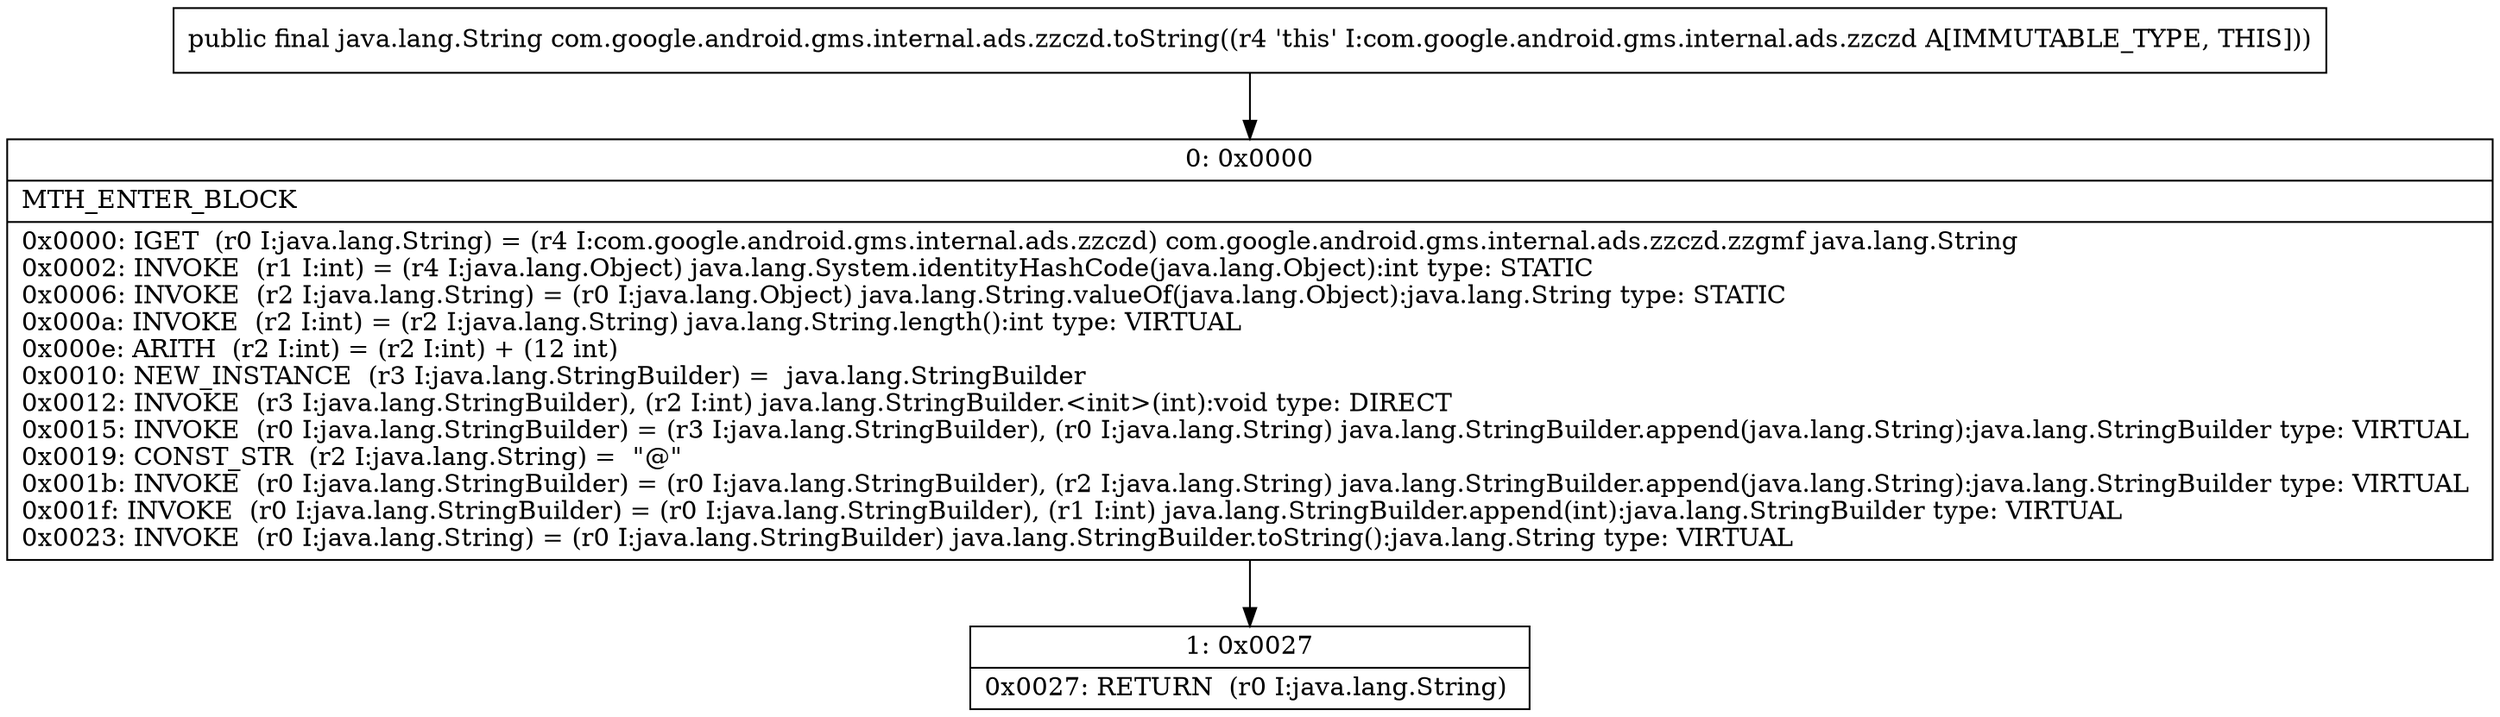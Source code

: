 digraph "CFG forcom.google.android.gms.internal.ads.zzczd.toString()Ljava\/lang\/String;" {
Node_0 [shape=record,label="{0\:\ 0x0000|MTH_ENTER_BLOCK\l|0x0000: IGET  (r0 I:java.lang.String) = (r4 I:com.google.android.gms.internal.ads.zzczd) com.google.android.gms.internal.ads.zzczd.zzgmf java.lang.String \l0x0002: INVOKE  (r1 I:int) = (r4 I:java.lang.Object) java.lang.System.identityHashCode(java.lang.Object):int type: STATIC \l0x0006: INVOKE  (r2 I:java.lang.String) = (r0 I:java.lang.Object) java.lang.String.valueOf(java.lang.Object):java.lang.String type: STATIC \l0x000a: INVOKE  (r2 I:int) = (r2 I:java.lang.String) java.lang.String.length():int type: VIRTUAL \l0x000e: ARITH  (r2 I:int) = (r2 I:int) + (12 int) \l0x0010: NEW_INSTANCE  (r3 I:java.lang.StringBuilder) =  java.lang.StringBuilder \l0x0012: INVOKE  (r3 I:java.lang.StringBuilder), (r2 I:int) java.lang.StringBuilder.\<init\>(int):void type: DIRECT \l0x0015: INVOKE  (r0 I:java.lang.StringBuilder) = (r3 I:java.lang.StringBuilder), (r0 I:java.lang.String) java.lang.StringBuilder.append(java.lang.String):java.lang.StringBuilder type: VIRTUAL \l0x0019: CONST_STR  (r2 I:java.lang.String) =  \"@\" \l0x001b: INVOKE  (r0 I:java.lang.StringBuilder) = (r0 I:java.lang.StringBuilder), (r2 I:java.lang.String) java.lang.StringBuilder.append(java.lang.String):java.lang.StringBuilder type: VIRTUAL \l0x001f: INVOKE  (r0 I:java.lang.StringBuilder) = (r0 I:java.lang.StringBuilder), (r1 I:int) java.lang.StringBuilder.append(int):java.lang.StringBuilder type: VIRTUAL \l0x0023: INVOKE  (r0 I:java.lang.String) = (r0 I:java.lang.StringBuilder) java.lang.StringBuilder.toString():java.lang.String type: VIRTUAL \l}"];
Node_1 [shape=record,label="{1\:\ 0x0027|0x0027: RETURN  (r0 I:java.lang.String) \l}"];
MethodNode[shape=record,label="{public final java.lang.String com.google.android.gms.internal.ads.zzczd.toString((r4 'this' I:com.google.android.gms.internal.ads.zzczd A[IMMUTABLE_TYPE, THIS])) }"];
MethodNode -> Node_0;
Node_0 -> Node_1;
}

